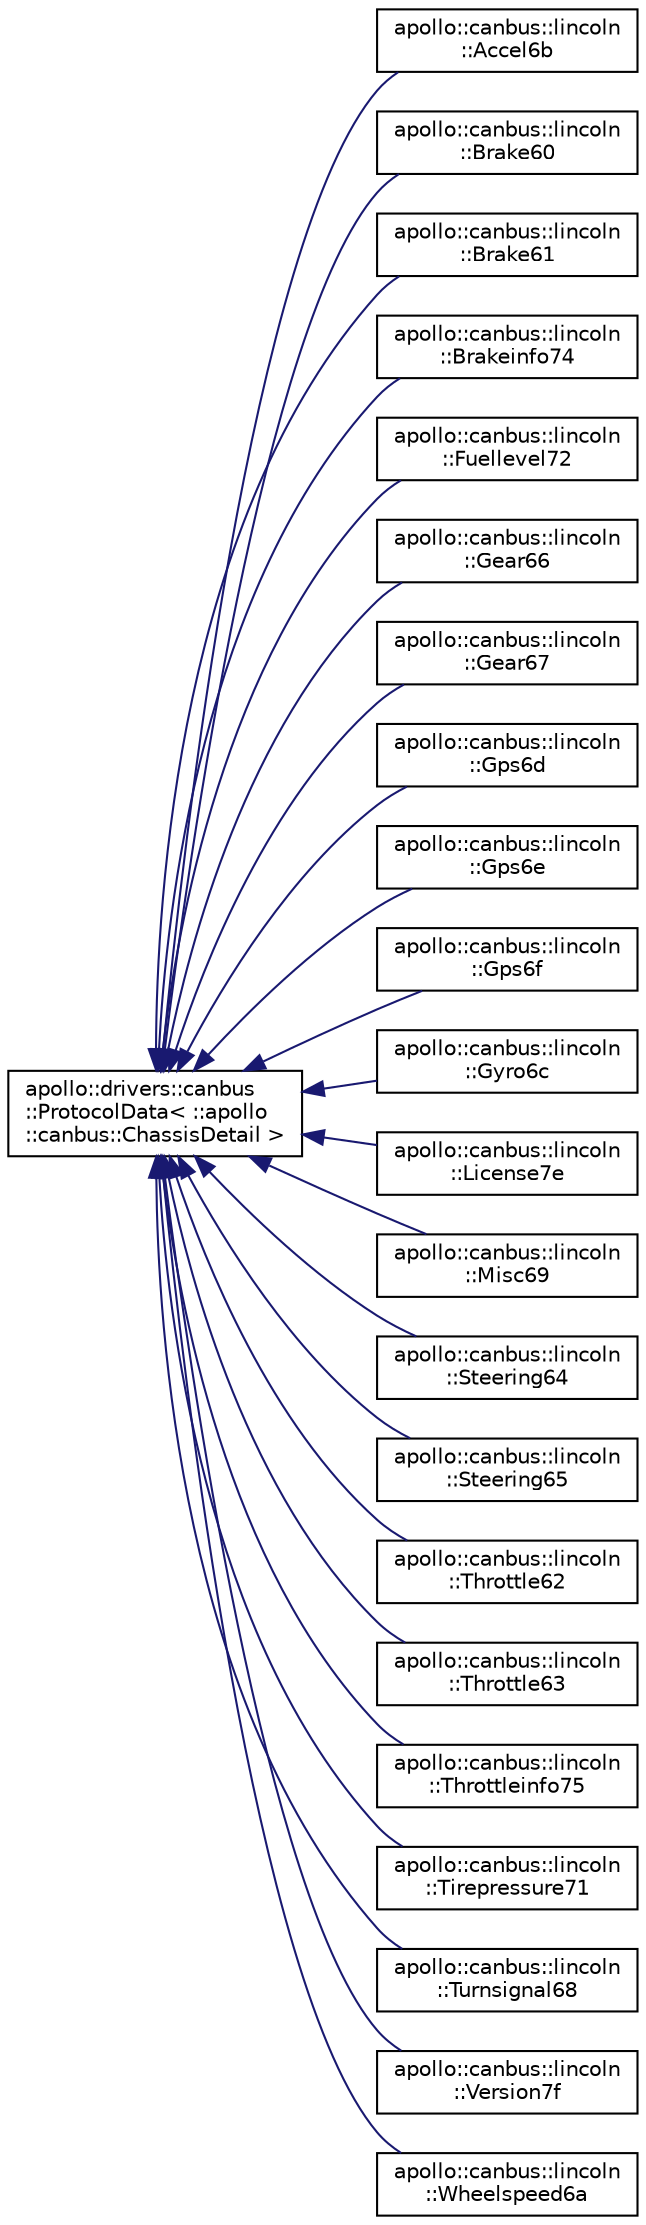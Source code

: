 digraph "Graphical Class Hierarchy"
{
  edge [fontname="Helvetica",fontsize="10",labelfontname="Helvetica",labelfontsize="10"];
  node [fontname="Helvetica",fontsize="10",shape=record];
  rankdir="LR";
  Node1 [label="apollo::drivers::canbus\l::ProtocolData\< ::apollo\l::canbus::ChassisDetail \>",height=0.2,width=0.4,color="black", fillcolor="white", style="filled",URL="$classapollo_1_1drivers_1_1canbus_1_1ProtocolData.html"];
  Node1 -> Node2 [dir="back",color="midnightblue",fontsize="10",style="solid",fontname="Helvetica"];
  Node2 [label="apollo::canbus::lincoln\l::Accel6b",height=0.2,width=0.4,color="black", fillcolor="white", style="filled",URL="$classapollo_1_1canbus_1_1lincoln_1_1Accel6b.html",tooltip="one of the protocol data of lincoln vehicle "];
  Node1 -> Node3 [dir="back",color="midnightblue",fontsize="10",style="solid",fontname="Helvetica"];
  Node3 [label="apollo::canbus::lincoln\l::Brake60",height=0.2,width=0.4,color="black", fillcolor="white", style="filled",URL="$classapollo_1_1canbus_1_1lincoln_1_1Brake60.html",tooltip="one of the protocol data of lincoln vehicle "];
  Node1 -> Node4 [dir="back",color="midnightblue",fontsize="10",style="solid",fontname="Helvetica"];
  Node4 [label="apollo::canbus::lincoln\l::Brake61",height=0.2,width=0.4,color="black", fillcolor="white", style="filled",URL="$classapollo_1_1canbus_1_1lincoln_1_1Brake61.html",tooltip="one of the protocol data of lincoln vehicle "];
  Node1 -> Node5 [dir="back",color="midnightblue",fontsize="10",style="solid",fontname="Helvetica"];
  Node5 [label="apollo::canbus::lincoln\l::Brakeinfo74",height=0.2,width=0.4,color="black", fillcolor="white", style="filled",URL="$classapollo_1_1canbus_1_1lincoln_1_1Brakeinfo74.html",tooltip="one of the protocol data of lincoln vehicle "];
  Node1 -> Node6 [dir="back",color="midnightblue",fontsize="10",style="solid",fontname="Helvetica"];
  Node6 [label="apollo::canbus::lincoln\l::Fuellevel72",height=0.2,width=0.4,color="black", fillcolor="white", style="filled",URL="$classapollo_1_1canbus_1_1lincoln_1_1Fuellevel72.html",tooltip="one of the protocol data of lincoln vehicle "];
  Node1 -> Node7 [dir="back",color="midnightblue",fontsize="10",style="solid",fontname="Helvetica"];
  Node7 [label="apollo::canbus::lincoln\l::Gear66",height=0.2,width=0.4,color="black", fillcolor="white", style="filled",URL="$classapollo_1_1canbus_1_1lincoln_1_1Gear66.html",tooltip="one of the protocol data of lincoln vehicle "];
  Node1 -> Node8 [dir="back",color="midnightblue",fontsize="10",style="solid",fontname="Helvetica"];
  Node8 [label="apollo::canbus::lincoln\l::Gear67",height=0.2,width=0.4,color="black", fillcolor="white", style="filled",URL="$classapollo_1_1canbus_1_1lincoln_1_1Gear67.html",tooltip="one of the protocol data of lincoln vehicle "];
  Node1 -> Node9 [dir="back",color="midnightblue",fontsize="10",style="solid",fontname="Helvetica"];
  Node9 [label="apollo::canbus::lincoln\l::Gps6d",height=0.2,width=0.4,color="black", fillcolor="white", style="filled",URL="$classapollo_1_1canbus_1_1lincoln_1_1Gps6d.html",tooltip="one of the protocol data of lincoln vehicle "];
  Node1 -> Node10 [dir="back",color="midnightblue",fontsize="10",style="solid",fontname="Helvetica"];
  Node10 [label="apollo::canbus::lincoln\l::Gps6e",height=0.2,width=0.4,color="black", fillcolor="white", style="filled",URL="$classapollo_1_1canbus_1_1lincoln_1_1Gps6e.html",tooltip="one of the protocol data of lincoln vehicle "];
  Node1 -> Node11 [dir="back",color="midnightblue",fontsize="10",style="solid",fontname="Helvetica"];
  Node11 [label="apollo::canbus::lincoln\l::Gps6f",height=0.2,width=0.4,color="black", fillcolor="white", style="filled",URL="$classapollo_1_1canbus_1_1lincoln_1_1Gps6f.html",tooltip="one of the protocol data of lincoln vehicle "];
  Node1 -> Node12 [dir="back",color="midnightblue",fontsize="10",style="solid",fontname="Helvetica"];
  Node12 [label="apollo::canbus::lincoln\l::Gyro6c",height=0.2,width=0.4,color="black", fillcolor="white", style="filled",URL="$classapollo_1_1canbus_1_1lincoln_1_1Gyro6c.html",tooltip="one of the protocol data of lincoln vehicle "];
  Node1 -> Node13 [dir="back",color="midnightblue",fontsize="10",style="solid",fontname="Helvetica"];
  Node13 [label="apollo::canbus::lincoln\l::License7e",height=0.2,width=0.4,color="black", fillcolor="white", style="filled",URL="$classapollo_1_1canbus_1_1lincoln_1_1License7e.html"];
  Node1 -> Node14 [dir="back",color="midnightblue",fontsize="10",style="solid",fontname="Helvetica"];
  Node14 [label="apollo::canbus::lincoln\l::Misc69",height=0.2,width=0.4,color="black", fillcolor="white", style="filled",URL="$classapollo_1_1canbus_1_1lincoln_1_1Misc69.html",tooltip="one of the protocol data of lincoln vehicle "];
  Node1 -> Node15 [dir="back",color="midnightblue",fontsize="10",style="solid",fontname="Helvetica"];
  Node15 [label="apollo::canbus::lincoln\l::Steering64",height=0.2,width=0.4,color="black", fillcolor="white", style="filled",URL="$classapollo_1_1canbus_1_1lincoln_1_1Steering64.html",tooltip="one of the protocol data of lincoln vehicle "];
  Node1 -> Node16 [dir="back",color="midnightblue",fontsize="10",style="solid",fontname="Helvetica"];
  Node16 [label="apollo::canbus::lincoln\l::Steering65",height=0.2,width=0.4,color="black", fillcolor="white", style="filled",URL="$classapollo_1_1canbus_1_1lincoln_1_1Steering65.html",tooltip="one of the protocol data of lincoln vehicle "];
  Node1 -> Node17 [dir="back",color="midnightblue",fontsize="10",style="solid",fontname="Helvetica"];
  Node17 [label="apollo::canbus::lincoln\l::Throttle62",height=0.2,width=0.4,color="black", fillcolor="white", style="filled",URL="$classapollo_1_1canbus_1_1lincoln_1_1Throttle62.html",tooltip="one of the protocol data of lincoln vehicle "];
  Node1 -> Node18 [dir="back",color="midnightblue",fontsize="10",style="solid",fontname="Helvetica"];
  Node18 [label="apollo::canbus::lincoln\l::Throttle63",height=0.2,width=0.4,color="black", fillcolor="white", style="filled",URL="$classapollo_1_1canbus_1_1lincoln_1_1Throttle63.html",tooltip="one of the protocol data of lincoln vehicle "];
  Node1 -> Node19 [dir="back",color="midnightblue",fontsize="10",style="solid",fontname="Helvetica"];
  Node19 [label="apollo::canbus::lincoln\l::Throttleinfo75",height=0.2,width=0.4,color="black", fillcolor="white", style="filled",URL="$classapollo_1_1canbus_1_1lincoln_1_1Throttleinfo75.html",tooltip="one of the protocol data of lincoln vehicle "];
  Node1 -> Node20 [dir="back",color="midnightblue",fontsize="10",style="solid",fontname="Helvetica"];
  Node20 [label="apollo::canbus::lincoln\l::Tirepressure71",height=0.2,width=0.4,color="black", fillcolor="white", style="filled",URL="$classapollo_1_1canbus_1_1lincoln_1_1Tirepressure71.html",tooltip="one of the protocol data of lincoln vehicle "];
  Node1 -> Node21 [dir="back",color="midnightblue",fontsize="10",style="solid",fontname="Helvetica"];
  Node21 [label="apollo::canbus::lincoln\l::Turnsignal68",height=0.2,width=0.4,color="black", fillcolor="white", style="filled",URL="$classapollo_1_1canbus_1_1lincoln_1_1Turnsignal68.html",tooltip="one of the protocol data of lincoln vehicle "];
  Node1 -> Node22 [dir="back",color="midnightblue",fontsize="10",style="solid",fontname="Helvetica"];
  Node22 [label="apollo::canbus::lincoln\l::Version7f",height=0.2,width=0.4,color="black", fillcolor="white", style="filled",URL="$classapollo_1_1canbus_1_1lincoln_1_1Version7f.html",tooltip="one of the protocol data of lincoln vehicle "];
  Node1 -> Node23 [dir="back",color="midnightblue",fontsize="10",style="solid",fontname="Helvetica"];
  Node23 [label="apollo::canbus::lincoln\l::Wheelspeed6a",height=0.2,width=0.4,color="black", fillcolor="white", style="filled",URL="$classapollo_1_1canbus_1_1lincoln_1_1Wheelspeed6a.html",tooltip="one of the protocol data of lincoln vehicle "];
}

